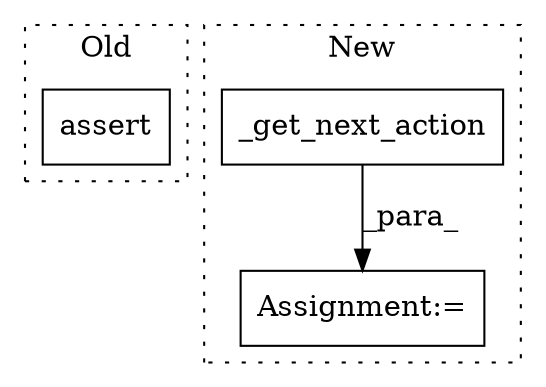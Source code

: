 digraph G {
subgraph cluster0 {
1 [label="assert" a="6" s="23492" l="7" shape="box"];
label = "Old";
style="dotted";
}
subgraph cluster1 {
2 [label="_get_next_action" a="32" s="24443,24496" l="17,1" shape="box"];
3 [label="Assignment:=" a="7" s="24437" l="1" shape="box"];
label = "New";
style="dotted";
}
2 -> 3 [label="_para_"];
}